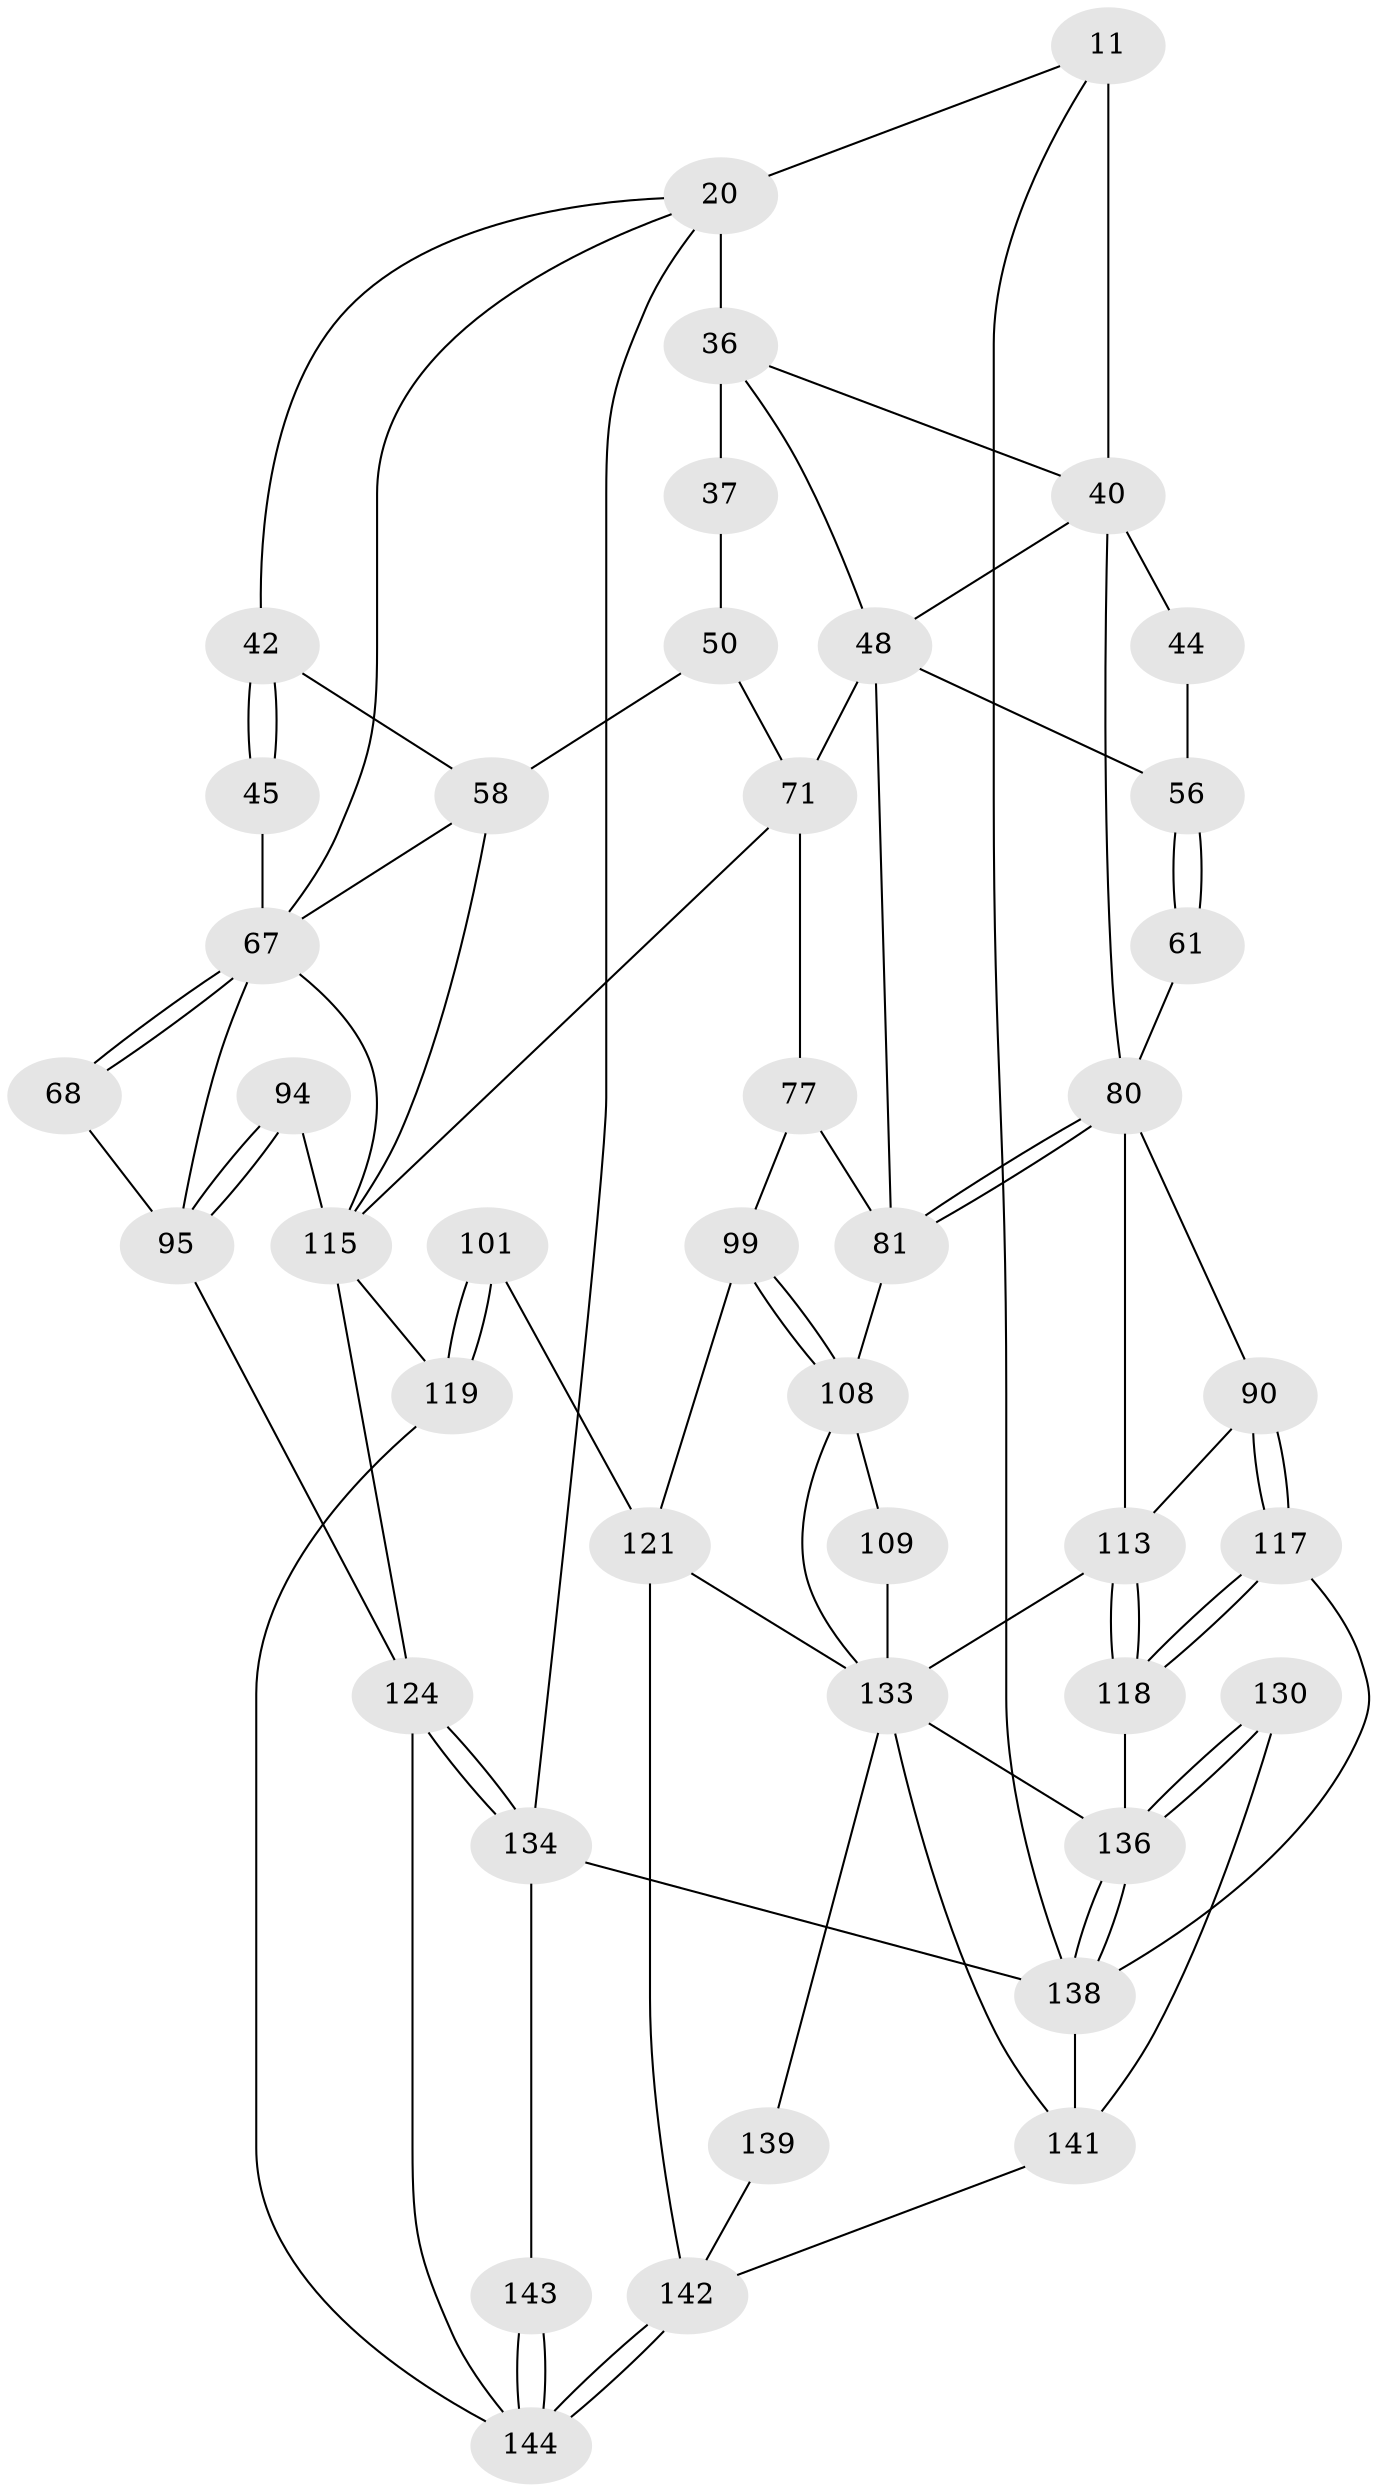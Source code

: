 // original degree distribution, {3: 0.020833333333333332, 4: 0.20833333333333334, 5: 0.5625, 6: 0.20833333333333334}
// Generated by graph-tools (version 1.1) at 2025/06/03/04/25 22:06:31]
// undirected, 43 vertices, 91 edges
graph export_dot {
graph [start="1"]
  node [color=gray90,style=filled];
  11 [pos="+1+0",super="+10+4"];
  20 [pos="+0.20854307433781494+0.017694173354735564",super="+19+14"];
  36 [pos="+0.4748057938739177+0.23310066907128818",super="+6+8+18"];
  37 [pos="+0.4237949140210361+0.24653959689041402",super="+17"];
  40 [pos="+1+0.06952964023801496",super="+39+38+28"];
  42 [pos="+0.19795943462358165+0.2626099920406415",super="+30"];
  44 [pos="+0.717534081617009+0.22721089204628744",super="+43"];
  45 [pos="+0.16961750113730625+0.2890481034657824",super="+31"];
  48 [pos="+0.6362106039303311+0.33307075997306834",super="+34+47+35"];
  50 [pos="+0.3654344053709707+0.3613165592029881",super="+21+49"];
  56 [pos="+0.7949137945117384+0.2959647945625577",super="+46+55"];
  58 [pos="+0.24101627134172077+0.48363567644645955",super="+57+41+22"];
  61 [pos="+0.8271479754163784+0.42178869028712834",super="+54"];
  67 [pos="+0.20424289438672813+0.4832352801841947",super="+59+66+33"];
  68 [pos="+0.18388722506997227+0.47885478197310954"];
  71 [pos="+0.4955809479894525+0.49756079765281",super="+65+51"];
  77 [pos="+0.6768990122151078+0.4948091322123664",super="+69+70"];
  80 [pos="+0.8500185929466842+0.5640543091699395",super="+79+62+53+52"];
  81 [pos="+0.7538746521606158+0.5735809472490757",super="+76"];
  90 [pos="+0.9865107706106635+0.6832831181376843",super="+89"];
  94 [pos="+0+0.6285325399436736"];
  95 [pos="+0+0.6147496912097298",super="+75+74"];
  99 [pos="+0.5107351461312792+0.7265080940930875",super="+83+82"];
  101 [pos="+0.4188686720794535+0.7355160854503535"];
  108 [pos="+0.6607826727923943+0.7028820049978532",super="+106"];
  109 [pos="+0.6924702960568071+0.728992995564679"];
  113 [pos="+0.8378745977883337+0.7511625240490444",super="+91+92"];
  115 [pos="+0.12749094998138089+0.7299775050290536",super="+104+73"];
  117 [pos="+1+0.7370053714863568",super="+87"];
  118 [pos="+0.985176818347142+0.7832800557534012"];
  119 [pos="+0.3217678360689436+0.8516564315204458",super="+114+107"];
  121 [pos="+0.5560000813814618+0.8602662210697064",super="+100"];
  124 [pos="+0.09907090821635263+0.8284763323294059",super="+116"];
  130 [pos="+0.7704949608454154+0.9344908857380129"];
  133 [pos="+0.7034127188077289+0.9583199537572696",super="+120+112+111+110+105"];
  134 [pos="+0.03190910303779421+0.8891240184713252",super="+98"];
  136 [pos="+0.9130332170029553+0.961978517577095",super="+128+129"];
  138 [pos="+0.9825163526722459+1",super="+137"];
  139 [pos="+0.6209397241438167+0.9246979804045014"];
  141 [pos="+0.6630470513440456+1",super="+132"];
  142 [pos="+0.5756075826022573+1",super="+140"];
  143 [pos="+0.22252557188282152+1",super="+135"];
  144 [pos="+0.24377440130422692+1",super="+127+123"];
  11 -- 40 [weight=4];
  11 -- 138;
  11 -- 20 [weight=2];
  20 -- 36 [weight=3];
  20 -- 134;
  20 -- 42 [weight=2];
  20 -- 67;
  36 -- 37 [weight=3];
  36 -- 40;
  36 -- 48;
  37 -- 50 [weight=2];
  40 -- 48;
  40 -- 44 [weight=2];
  40 -- 80;
  42 -- 45 [weight=2];
  42 -- 45;
  42 -- 58 [weight=2];
  44 -- 56 [weight=2];
  45 -- 67 [weight=2];
  48 -- 71 [weight=2];
  48 -- 56;
  48 -- 81;
  50 -- 58 [weight=2];
  50 -- 71;
  56 -- 61 [weight=2];
  56 -- 61;
  58 -- 67;
  58 -- 115;
  61 -- 80 [weight=2];
  67 -- 68 [weight=2];
  67 -- 68;
  67 -- 115;
  67 -- 95;
  68 -- 95;
  71 -- 77;
  71 -- 115;
  77 -- 99 [weight=2];
  77 -- 81 [weight=2];
  80 -- 81 [weight=2];
  80 -- 81;
  80 -- 90 [weight=2];
  80 -- 113;
  81 -- 108;
  90 -- 117 [weight=2];
  90 -- 117;
  90 -- 113;
  94 -- 95 [weight=2];
  94 -- 95;
  94 -- 115;
  95 -- 124;
  99 -- 108 [weight=2];
  99 -- 108;
  99 -- 121;
  101 -- 119 [weight=2];
  101 -- 119;
  101 -- 121;
  108 -- 109 [weight=2];
  108 -- 133;
  109 -- 133;
  113 -- 118;
  113 -- 118;
  113 -- 133 [weight=2];
  115 -- 119 [weight=3];
  115 -- 124;
  117 -- 118;
  117 -- 118;
  117 -- 138;
  118 -- 136;
  119 -- 144;
  121 -- 133;
  121 -- 142;
  124 -- 134 [weight=2];
  124 -- 134;
  124 -- 144;
  130 -- 136 [weight=2];
  130 -- 136;
  130 -- 141;
  133 -- 139;
  133 -- 136;
  133 -- 141;
  134 -- 143 [weight=2];
  134 -- 138;
  136 -- 138;
  136 -- 138;
  138 -- 141 [weight=2];
  139 -- 142 [weight=2];
  141 -- 142;
  142 -- 144 [weight=2];
  142 -- 144;
  143 -- 144 [weight=2];
  143 -- 144;
}
